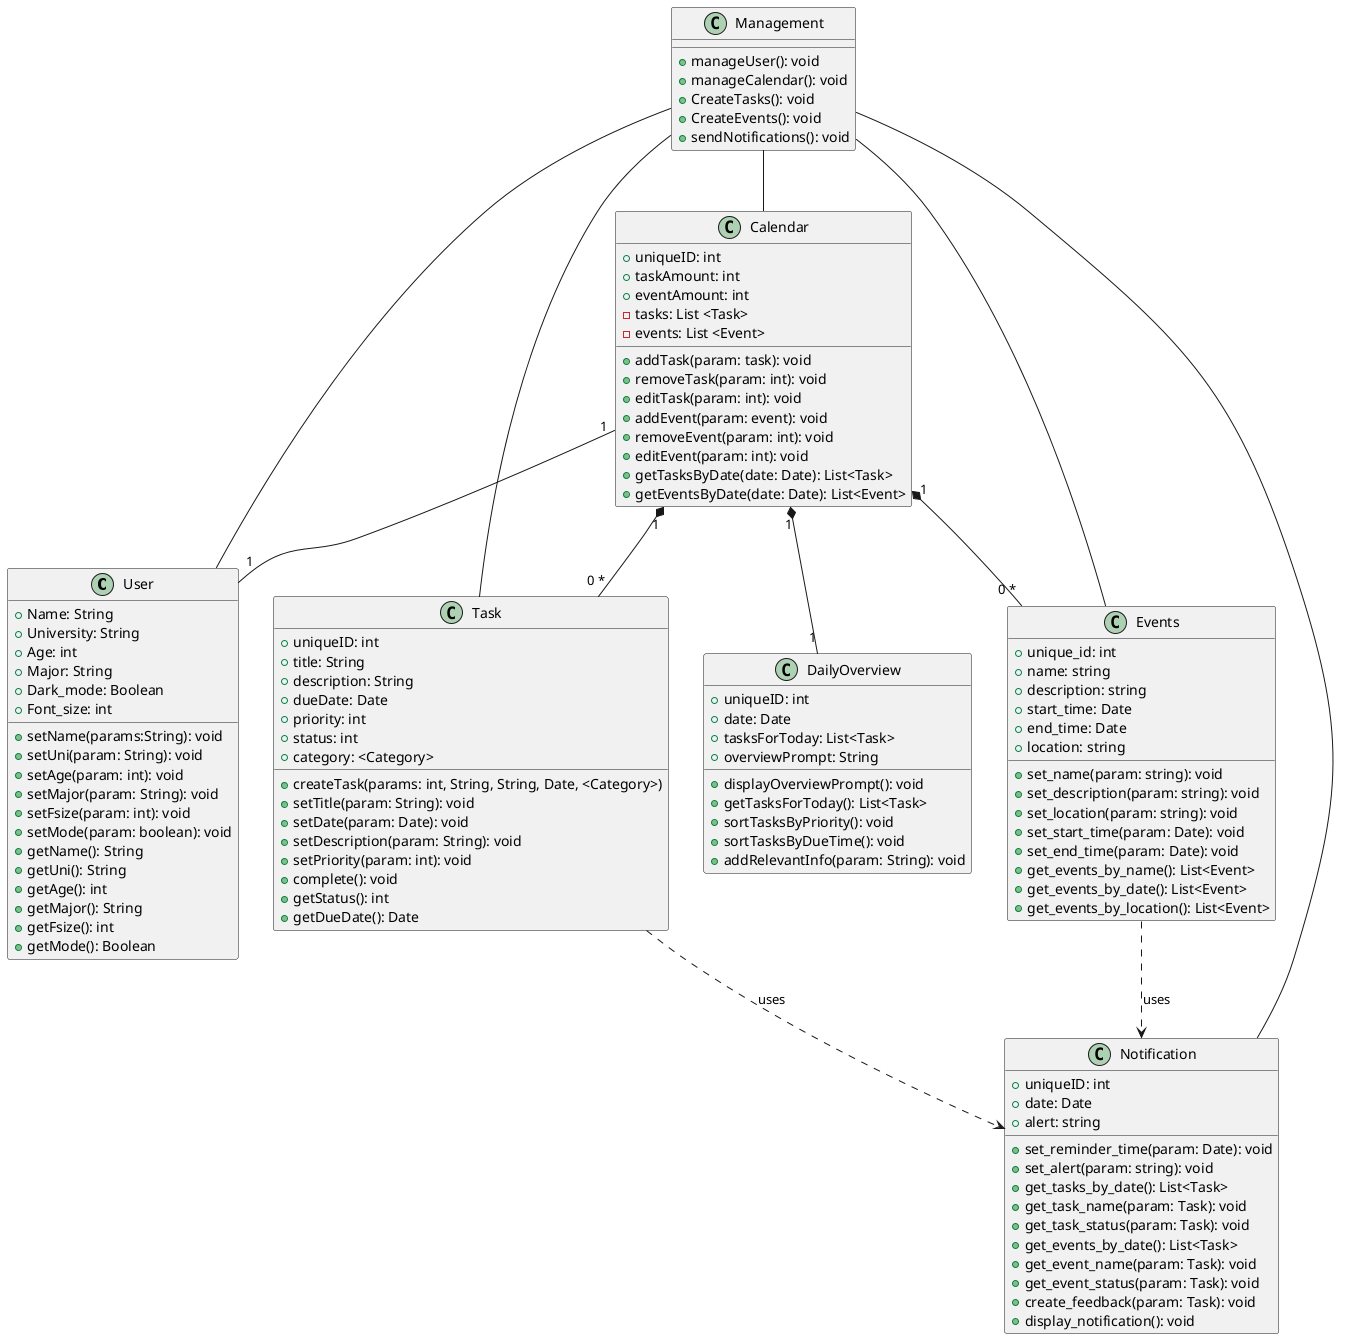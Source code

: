 @startuml

class User {
  +Name: String
  +University: String
  +Age: int
  +Major: String
  +Dark_mode: Boolean
  +Font_size: int
  +setName(params:String): void
  +setUni(param: String): void
  +setAge(param: int): void
  +setMajor(param: String): void
  +setFsize(param: int): void
  +setMode(param: boolean): void
  +getName(): String
  +getUni(): String
  +getAge(): int
  +getMajor(): String
  +getFsize(): int
  +getMode(): Boolean
 
}

class Calendar{
  +uniqueID: int  
  +taskAmount: int
  +eventAmount: int
  -tasks: List <Task>
  -events: List <Event>
  +addTask(param: task): void
  +removeTask(param: int): void
  +editTask(param: int): void
  +addEvent(param: event): void
  +removeEvent(param: int): void
  +editEvent(param: int): void
  +getTasksByDate(date: Date): List<Task>
  +getEventsByDate(date: Date): List<Event>
}

class Task {
  +uniqueID: int
  +title: String
  +description: String
  +dueDate: Date
  +priority: int
  +status: int
  +category: <Category>
  +createTask(params: int, String, String, Date, <Category>)
  +setTitle(param: String): void
  +setDate(param: Date): void
  +setDescription(param: String): void
  +setPriority(param: int): void
  +complete(): void
  +getStatus(): int
  +getDueDate(): Date
}

class Notification {
  +uniqueID: int  
  +date: Date
  +alert: string
  
  +set_reminder_time(param: Date): void
  +set_alert(param: string): void
  +get_tasks_by_date(): List<Task>
  +get_task_name(param: Task): void
  +get_task_status(param: Task): void
  +get_events_by_date(): List<Task>
  +get_event_name(param: Task): void
  +get_event_status(param: Task): void
  +create_feedback(param: Task): void
  +display_notification(): void
}

class Events {
  +unique_id: int  
  +name: string
  +description: string
  +start_time: Date
  +end_time: Date
  +location: string
  +set_name(param: string): void
  +set_description(param: string): void
  +set_location(param: string): void
  +set_start_time(param: Date): void
  +set_end_time(param: Date): void
  +get_events_by_name(): List<Event>
  +get_events_by_date(): List<Event>
  +get_events_by_location(): List<Event>
}

class DailyOverview {
    +uniqueID: int
    +date: Date
    +tasksForToday: List<Task>
    +overviewPrompt: String

    +displayOverviewPrompt(): void
    +getTasksForToday(): List<Task>
    +sortTasksByPriority(): void
    +sortTasksByDueTime(): void
    +addRelevantInfo(param: String): void
}

class Management {
  +manageUser(): void
  +manageCalendar(): void
  +CreateTasks(): void
  +CreateEvents(): void
  +sendNotifications(): void
}

Management -- User
Management -- Calendar
Management -- Task
Management -- Events
Management -- Notification

Calendar "1" -- "1" User
Calendar "1" *-- "0 *" Task
Calendar "1" *-- "0 *" Events
Task ..> Notification: uses
Events ..> Notification: uses
Calendar "1" *-- "1" DailyOverview


@enduml